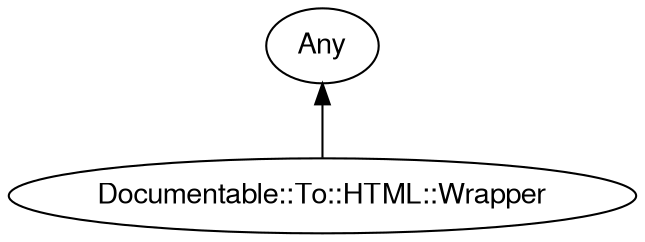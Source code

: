 digraph "perl6-type-graph" {
    rankdir=BT;
    splines=polyline;
    overlap=false; 
    // Types
    "Documentable::To::HTML::Wrapper" [color="#000000", fontcolor="#000000", href="/type/Documentable::To::HTML::Wrapper", fontname="FreeSans"];
    "Any" [color="#000000", fontcolor="#000000", href="/type/Any", fontname="FreeSans"];

    // Superclasses
    "Documentable::To::HTML::Wrapper" -> "Any" [color="#000000"];

    // Roles
}
